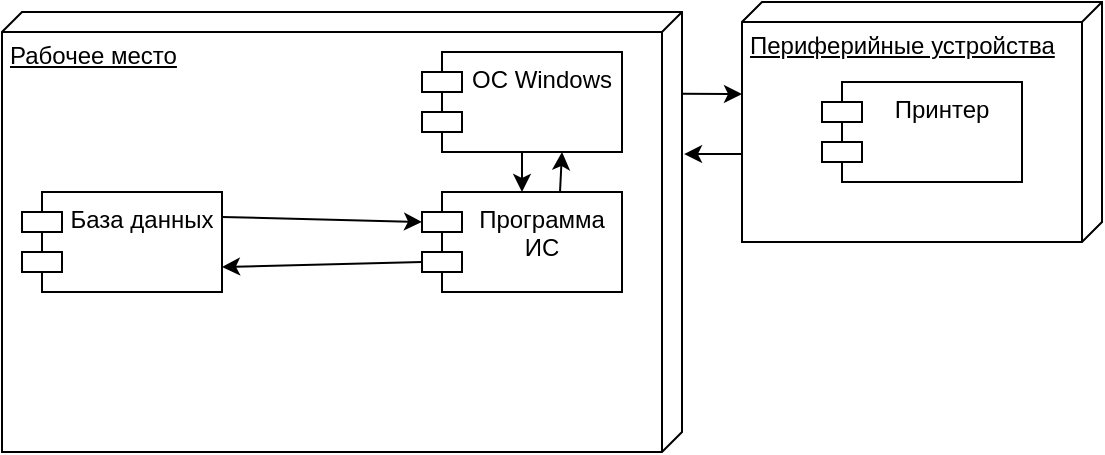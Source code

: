 <mxfile version="24.4.2" type="device">
  <diagram name="Page-1" id="b5b7bab2-c9e2-2cf4-8b2a-24fd1a2a6d21">
    <mxGraphModel dx="735" dy="715" grid="1" gridSize="10" guides="1" tooltips="1" connect="1" arrows="1" fold="1" page="1" pageScale="1" pageWidth="827" pageHeight="1169" background="none" math="0" shadow="0">
      <root>
        <mxCell id="0" />
        <mxCell id="1" parent="0" />
        <mxCell id="Uz8zbHI2S5k9cspp1Bcf-1" value="Рабочее место" style="verticalAlign=top;align=left;spacingTop=8;spacingLeft=2;spacingRight=12;shape=cube;size=10;direction=south;fontStyle=4;html=1;whiteSpace=wrap;" parent="1" vertex="1">
          <mxGeometry x="60" y="20" width="340" height="220" as="geometry" />
        </mxCell>
        <mxCell id="Uz8zbHI2S5k9cspp1Bcf-4" value="" style="group" parent="1" vertex="1" connectable="0">
          <mxGeometry x="430" y="15" width="180" height="120" as="geometry" />
        </mxCell>
        <mxCell id="Uz8zbHI2S5k9cspp1Bcf-2" value="Периферийные устройства" style="verticalAlign=top;align=left;spacingTop=8;spacingLeft=2;spacingRight=12;shape=cube;size=10;direction=south;fontStyle=4;html=1;whiteSpace=wrap;movable=1;resizable=1;rotatable=1;deletable=1;editable=1;locked=0;connectable=1;" parent="Uz8zbHI2S5k9cspp1Bcf-4" vertex="1">
          <mxGeometry width="180" height="120" as="geometry" />
        </mxCell>
        <mxCell id="Uz8zbHI2S5k9cspp1Bcf-3" value="Принтер" style="shape=module;align=left;spacingLeft=20;align=center;verticalAlign=top;whiteSpace=wrap;html=1;movable=1;resizable=1;rotatable=1;deletable=1;editable=1;locked=0;connectable=1;" parent="Uz8zbHI2S5k9cspp1Bcf-4" vertex="1">
          <mxGeometry x="40" y="40" width="100" height="50" as="geometry" />
        </mxCell>
        <mxCell id="Uz8zbHI2S5k9cspp1Bcf-5" value="ОС Windows" style="shape=module;align=left;spacingLeft=20;align=center;verticalAlign=top;whiteSpace=wrap;html=1;" parent="1" vertex="1">
          <mxGeometry x="270" y="40" width="100" height="50" as="geometry" />
        </mxCell>
        <mxCell id="Uz8zbHI2S5k9cspp1Bcf-6" value="Программа ИС" style="shape=module;align=left;spacingLeft=20;align=center;verticalAlign=top;whiteSpace=wrap;html=1;" parent="1" vertex="1">
          <mxGeometry x="270" y="110" width="100" height="50" as="geometry" />
        </mxCell>
        <mxCell id="Uz8zbHI2S5k9cspp1Bcf-7" value="База данных" style="shape=module;align=left;spacingLeft=20;align=center;verticalAlign=top;whiteSpace=wrap;html=1;" parent="1" vertex="1">
          <mxGeometry x="70" y="110" width="100" height="50" as="geometry" />
        </mxCell>
        <mxCell id="Uz8zbHI2S5k9cspp1Bcf-12" value="" style="endArrow=classic;html=1;rounded=0;exitX=0.186;exitY=0;exitDx=0;exitDy=0;exitPerimeter=0;" parent="1" source="Uz8zbHI2S5k9cspp1Bcf-1" edge="1">
          <mxGeometry width="50" height="50" relative="1" as="geometry">
            <mxPoint x="440" y="460" as="sourcePoint" />
            <mxPoint x="430" y="61" as="targetPoint" />
          </mxGeometry>
        </mxCell>
        <mxCell id="Uz8zbHI2S5k9cspp1Bcf-13" value="" style="endArrow=classic;html=1;rounded=0;entryX=0.323;entryY=-0.003;entryDx=0;entryDy=0;entryPerimeter=0;" parent="1" target="Uz8zbHI2S5k9cspp1Bcf-1" edge="1">
          <mxGeometry width="50" height="50" relative="1" as="geometry">
            <mxPoint x="430" y="91" as="sourcePoint" />
            <mxPoint x="140" y="220" as="targetPoint" />
          </mxGeometry>
        </mxCell>
        <mxCell id="Uz8zbHI2S5k9cspp1Bcf-15" value="" style="endArrow=classic;html=1;rounded=0;entryX=0.5;entryY=0;entryDx=0;entryDy=0;" parent="1" target="Uz8zbHI2S5k9cspp1Bcf-6" edge="1">
          <mxGeometry width="50" height="50" relative="1" as="geometry">
            <mxPoint x="320" y="90" as="sourcePoint" />
            <mxPoint x="750" y="310" as="targetPoint" />
          </mxGeometry>
        </mxCell>
        <mxCell id="Uz8zbHI2S5k9cspp1Bcf-16" value="" style="endArrow=classic;html=1;rounded=0;exitX=0.69;exitY=0;exitDx=0;exitDy=0;exitPerimeter=0;" parent="1" source="Uz8zbHI2S5k9cspp1Bcf-6" edge="1">
          <mxGeometry width="50" height="50" relative="1" as="geometry">
            <mxPoint x="700" y="360" as="sourcePoint" />
            <mxPoint x="340" y="90" as="targetPoint" />
          </mxGeometry>
        </mxCell>
        <mxCell id="Uz8zbHI2S5k9cspp1Bcf-17" value="" style="endArrow=classic;html=1;rounded=0;exitX=1;exitY=0.25;exitDx=0;exitDy=0;entryX=0;entryY=0;entryDx=0;entryDy=15;entryPerimeter=0;" parent="1" source="Uz8zbHI2S5k9cspp1Bcf-7" target="Uz8zbHI2S5k9cspp1Bcf-6" edge="1">
          <mxGeometry width="50" height="50" relative="1" as="geometry">
            <mxPoint x="700" y="360" as="sourcePoint" />
            <mxPoint x="750" y="310" as="targetPoint" />
          </mxGeometry>
        </mxCell>
        <mxCell id="Uz8zbHI2S5k9cspp1Bcf-18" value="" style="endArrow=classic;html=1;rounded=0;exitX=0;exitY=0;exitDx=0;exitDy=35;entryX=1;entryY=0.75;entryDx=0;entryDy=0;exitPerimeter=0;" parent="1" source="Uz8zbHI2S5k9cspp1Bcf-6" target="Uz8zbHI2S5k9cspp1Bcf-7" edge="1">
          <mxGeometry width="50" height="50" relative="1" as="geometry">
            <mxPoint x="525" y="330" as="sourcePoint" />
            <mxPoint x="615" y="290" as="targetPoint" />
          </mxGeometry>
        </mxCell>
      </root>
    </mxGraphModel>
  </diagram>
</mxfile>
